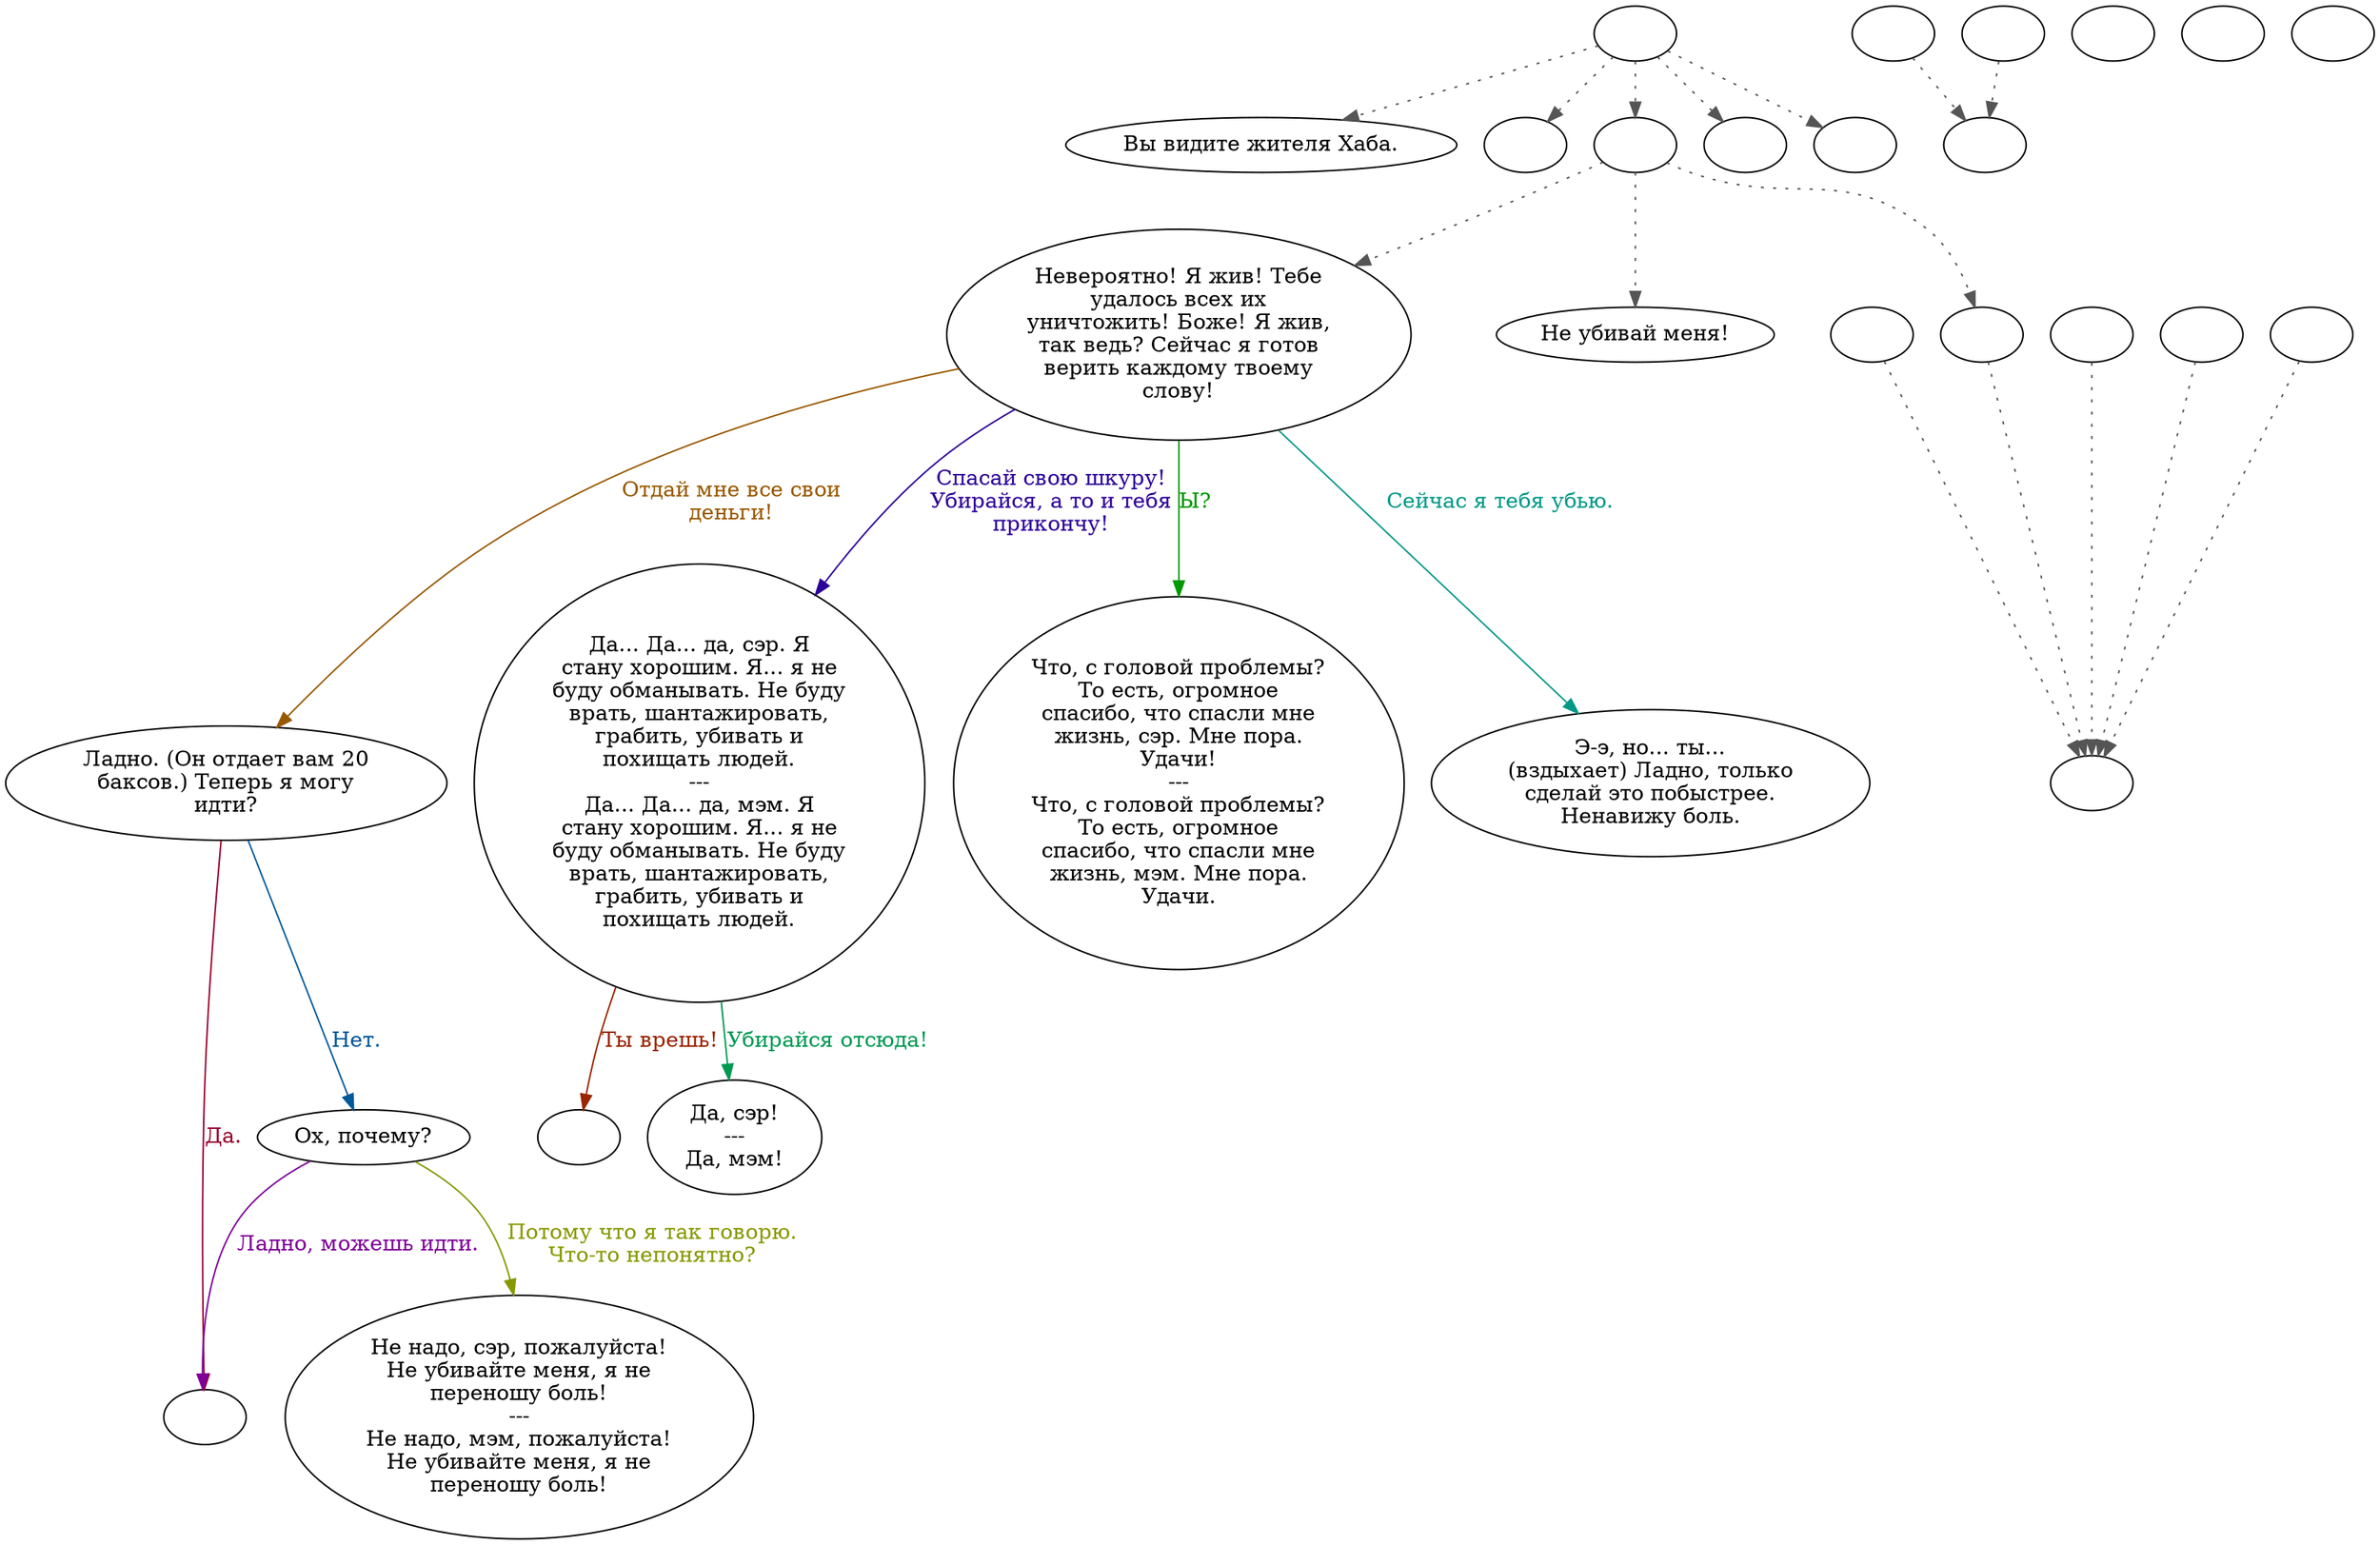 digraph deadguy {
  "start" [style=filled       fillcolor="#FFFFFF"       color="#000000"]
  "start" -> "look_at_p_proc" [style=dotted color="#555555"]
  "start" -> "pickup_p_proc" [style=dotted color="#555555"]
  "start" -> "talk_p_proc" [style=dotted color="#555555"]
  "start" -> "critter_p_proc" [style=dotted color="#555555"]
  "start" -> "destroy_p_proc" [style=dotted color="#555555"]
  "start" [label=""]
  "combat" [style=filled       fillcolor="#FFFFFF"       color="#000000"]
  "combat" [label=""]
  "critter_p_proc" [style=filled       fillcolor="#FFFFFF"       color="#000000"]
  "critter_p_proc" [label=""]
  "pickup_p_proc" [style=filled       fillcolor="#FFFFFF"       color="#000000"]
  "pickup_p_proc" [label=""]
  "talk_p_proc" [style=filled       fillcolor="#FFFFFF"       color="#000000"]
  "talk_p_proc" -> "get_reaction" [style=dotted color="#555555"]
  "talk_p_proc" -> "Deadguy02" [style=dotted color="#555555"]
  "talk_p_proc" -> "Deadguy00" [style=dotted color="#555555"]
  "talk_p_proc" [label=""]
  "destroy_p_proc" [style=filled       fillcolor="#FFFFFF"       color="#000000"]
  "destroy_p_proc" [label=""]
  "look_at_p_proc" [style=filled       fillcolor="#FFFFFF"       color="#000000"]
  "look_at_p_proc" [label="Вы видите жителя Хаба."]
  "Deadguy00" [style=filled       fillcolor="#FFFFFF"       color="#000000"]
  "Deadguy00" [label="Невероятно! Я жив! Тебе\nудалось всех их\nуничтожить! Боже! Я жив,\nтак ведь? Сейчас я готов\nверить каждому твоему\nслову!"]
  "Deadguy00" -> "Deadguy01" [label="Сейчас я тебя убью." color="#009986" fontcolor="#009986"]
  "Deadguy00" -> "Deadguy03" [label="Отдай мне все свои\nденьги!" color="#995900" fontcolor="#995900"]
  "Deadguy00" -> "Deadguy07" [label="Спасай свою шкуру!\nУбирайся, а то и тебя\nприкончу!" color="#2D0099" fontcolor="#2D0099"]
  "Deadguy00" -> "Deadguy06" [label="Ы?" color="#009900" fontcolor="#009900"]
  "Deadguy01" [style=filled       fillcolor="#FFFFFF"       color="#000000"]
  "Deadguy01" [label="Э-э, но... ты...\n(вздыхает) Ладно, только\nсделай это побыстрее.\nНенавижу боль."]
  "Deadguy02" [style=filled       fillcolor="#FFFFFF"       color="#000000"]
  "Deadguy02" [label="Не убивай меня!"]
  "Deadguy03" [style=filled       fillcolor="#FFFFFF"       color="#000000"]
  "Deadguy03" [label="Ладно. (Он отдает вам 20\nбаксов.) Теперь я могу\nидти?"]
  "Deadguy03" -> "DeadguyEnd" [label="Да." color="#99002D" fontcolor="#99002D"]
  "Deadguy03" -> "Deadguy04" [label="Нет." color="#005999" fontcolor="#005999"]
  "Deadguy04" [style=filled       fillcolor="#FFFFFF"       color="#000000"]
  "Deadguy04" [label="Ох, почему?"]
  "Deadguy04" -> "Deadguy05" [label="Потому что я так говорю.\nЧто-то непонятно?" color="#869900" fontcolor="#869900"]
  "Deadguy04" -> "DeadguyEnd" [label="Ладно, можешь идти." color="#7F0099" fontcolor="#7F0099"]
  "Deadguy05" [style=filled       fillcolor="#FFFFFF"       color="#000000"]
  "Deadguy05" [label="Не надо, сэр, пожалуйста!\nНе убивайте меня, я не\nпереношу боль!\n---\nНе надо, мэм, пожалуйста!\nНе убивайте меня, я не\nпереношу боль!"]
  "Deadguy06" [style=filled       fillcolor="#FFFFFF"       color="#000000"]
  "Deadguy06" [label="Что, с головой проблемы?\nТо есть, огромное\nспасибо, что спасли мне\nжизнь, сэр. Мне пора.\nУдачи!\n---\nЧто, с головой проблемы?\nТо есть, огромное\nспасибо, что спасли мне\nжизнь, мэм. Мне пора.\nУдачи."]
  "Deadguy07" [style=filled       fillcolor="#FFFFFF"       color="#000000"]
  "Deadguy07" [label="Да... Да... да, сэр. Я\nстану хорошим. Я... я не\nбуду обманывать. Не буду\nврать, шантажировать,\nграбить, убивать и\nпохищать людей.\n---\nДа... Да... да, мэм. Я\nстану хорошим. Я... я не\nбуду обманывать. Не буду\nврать, шантажировать,\nграбить, убивать и\nпохищать людей."]
  "Deadguy07" -> "Deadguy08" [label="Убирайся отсюда!" color="#009953" fontcolor="#009953"]
  "Deadguy07" -> "combat" [label="Ты врешь!" color="#992600" fontcolor="#992600"]
  "Deadguy08" [style=filled       fillcolor="#FFFFFF"       color="#000000"]
  "Deadguy08" [label="Да, сэр!\n---\nДа, мэм!"]
  "DeadguyEnd" [style=filled       fillcolor="#FFFFFF"       color="#000000"]
  "DeadguyEnd" [label=""]
  "get_reaction" [style=filled       fillcolor="#FFFFFF"       color="#000000"]
  "get_reaction" -> "ReactToLevel" [style=dotted color="#555555"]
  "get_reaction" [label=""]
  "ReactToLevel" [style=filled       fillcolor="#FFFFFF"       color="#000000"]
  "ReactToLevel" [label=""]
  "LevelToReact" [style=filled       fillcolor="#FFFFFF"       color="#000000"]
  "LevelToReact" [label=""]
  "UpReact" [style=filled       fillcolor="#FFFFFF"       color="#000000"]
  "UpReact" -> "ReactToLevel" [style=dotted color="#555555"]
  "UpReact" [label=""]
  "DownReact" [style=filled       fillcolor="#FFFFFF"       color="#000000"]
  "DownReact" -> "ReactToLevel" [style=dotted color="#555555"]
  "DownReact" [label=""]
  "BottomReact" [style=filled       fillcolor="#FFFFFF"       color="#000000"]
  "BottomReact" [label=""]
  "TopReact" [style=filled       fillcolor="#FFFFFF"       color="#000000"]
  "TopReact" [label=""]
  "BigUpReact" [style=filled       fillcolor="#FFFFFF"       color="#000000"]
  "BigUpReact" -> "ReactToLevel" [style=dotted color="#555555"]
  "BigUpReact" [label=""]
  "BigDownReact" [style=filled       fillcolor="#FFFFFF"       color="#000000"]
  "BigDownReact" -> "ReactToLevel" [style=dotted color="#555555"]
  "BigDownReact" [label=""]
  "UpReactLevel" [style=filled       fillcolor="#FFFFFF"       color="#000000"]
  "UpReactLevel" -> "LevelToReact" [style=dotted color="#555555"]
  "UpReactLevel" [label=""]
  "DownReactLevel" [style=filled       fillcolor="#FFFFFF"       color="#000000"]
  "DownReactLevel" -> "LevelToReact" [style=dotted color="#555555"]
  "DownReactLevel" [label=""]
  "Goodbyes" [style=filled       fillcolor="#FFFFFF"       color="#000000"]
  "Goodbyes" [label=""]
}